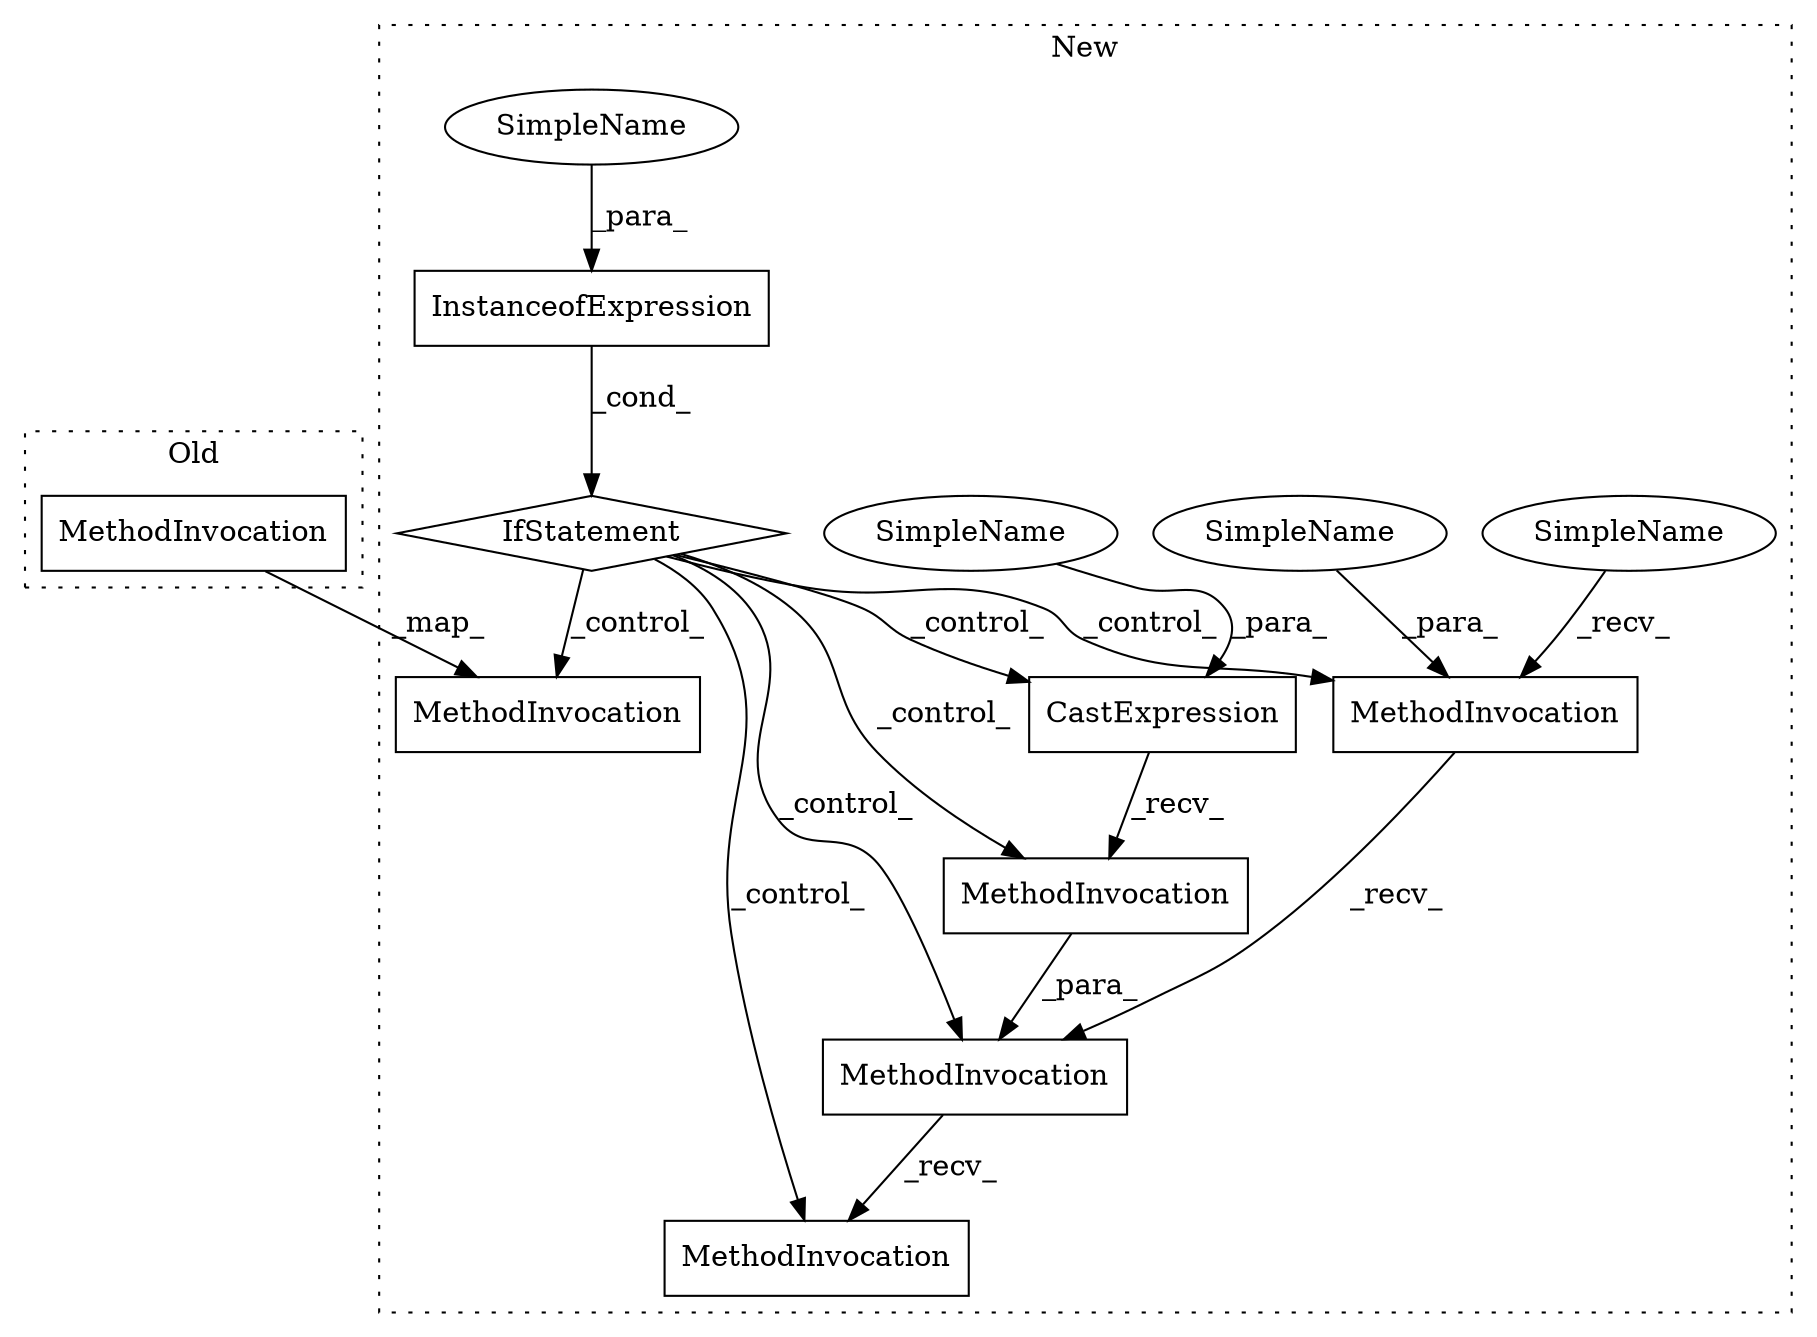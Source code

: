 digraph G {
subgraph cluster0 {
7 [label="MethodInvocation" a="32" s="16864" l="7" shape="box"];
label = "Old";
style="dotted";
}
subgraph cluster1 {
1 [label="CastExpression" a="11" s="16930" l="13" shape="box"];
2 [label="IfStatement" a="25" s="16875" l="11" shape="diamond"];
3 [label="MethodInvocation" a="32" s="16950" l="6" shape="box"];
4 [label="MethodInvocation" a="32" s="16958" l="7" shape="box"];
5 [label="MethodInvocation" a="32" s="16899,16909" l="5,1" shape="box"];
6 [label="MethodInvocation" a="32" s="17001" l="7" shape="box"];
8 [label="MethodInvocation" a="32" s="16911,16956" l="18,1" shape="box"];
9 [label="SimpleName" a="42" s="16847" l="5" shape="ellipse"];
10 [label="SimpleName" a="42" s="16886" l="12" shape="ellipse"];
11 [label="SimpleName" a="42" s="16904" l="5" shape="ellipse"];
12 [label="SimpleName" a="42" s="16943" l="5" shape="ellipse"];
13 [label="InstanceofExpression" a="62" s="16852" l="12" shape="box"];
label = "New";
style="dotted";
}
1 -> 3 [label="_recv_"];
2 -> 6 [label="_control_"];
2 -> 5 [label="_control_"];
2 -> 1 [label="_control_"];
2 -> 3 [label="_control_"];
2 -> 8 [label="_control_"];
2 -> 4 [label="_control_"];
3 -> 8 [label="_para_"];
5 -> 8 [label="_recv_"];
7 -> 6 [label="_map_"];
8 -> 4 [label="_recv_"];
9 -> 13 [label="_para_"];
10 -> 5 [label="_recv_"];
11 -> 5 [label="_para_"];
12 -> 1 [label="_para_"];
13 -> 2 [label="_cond_"];
}